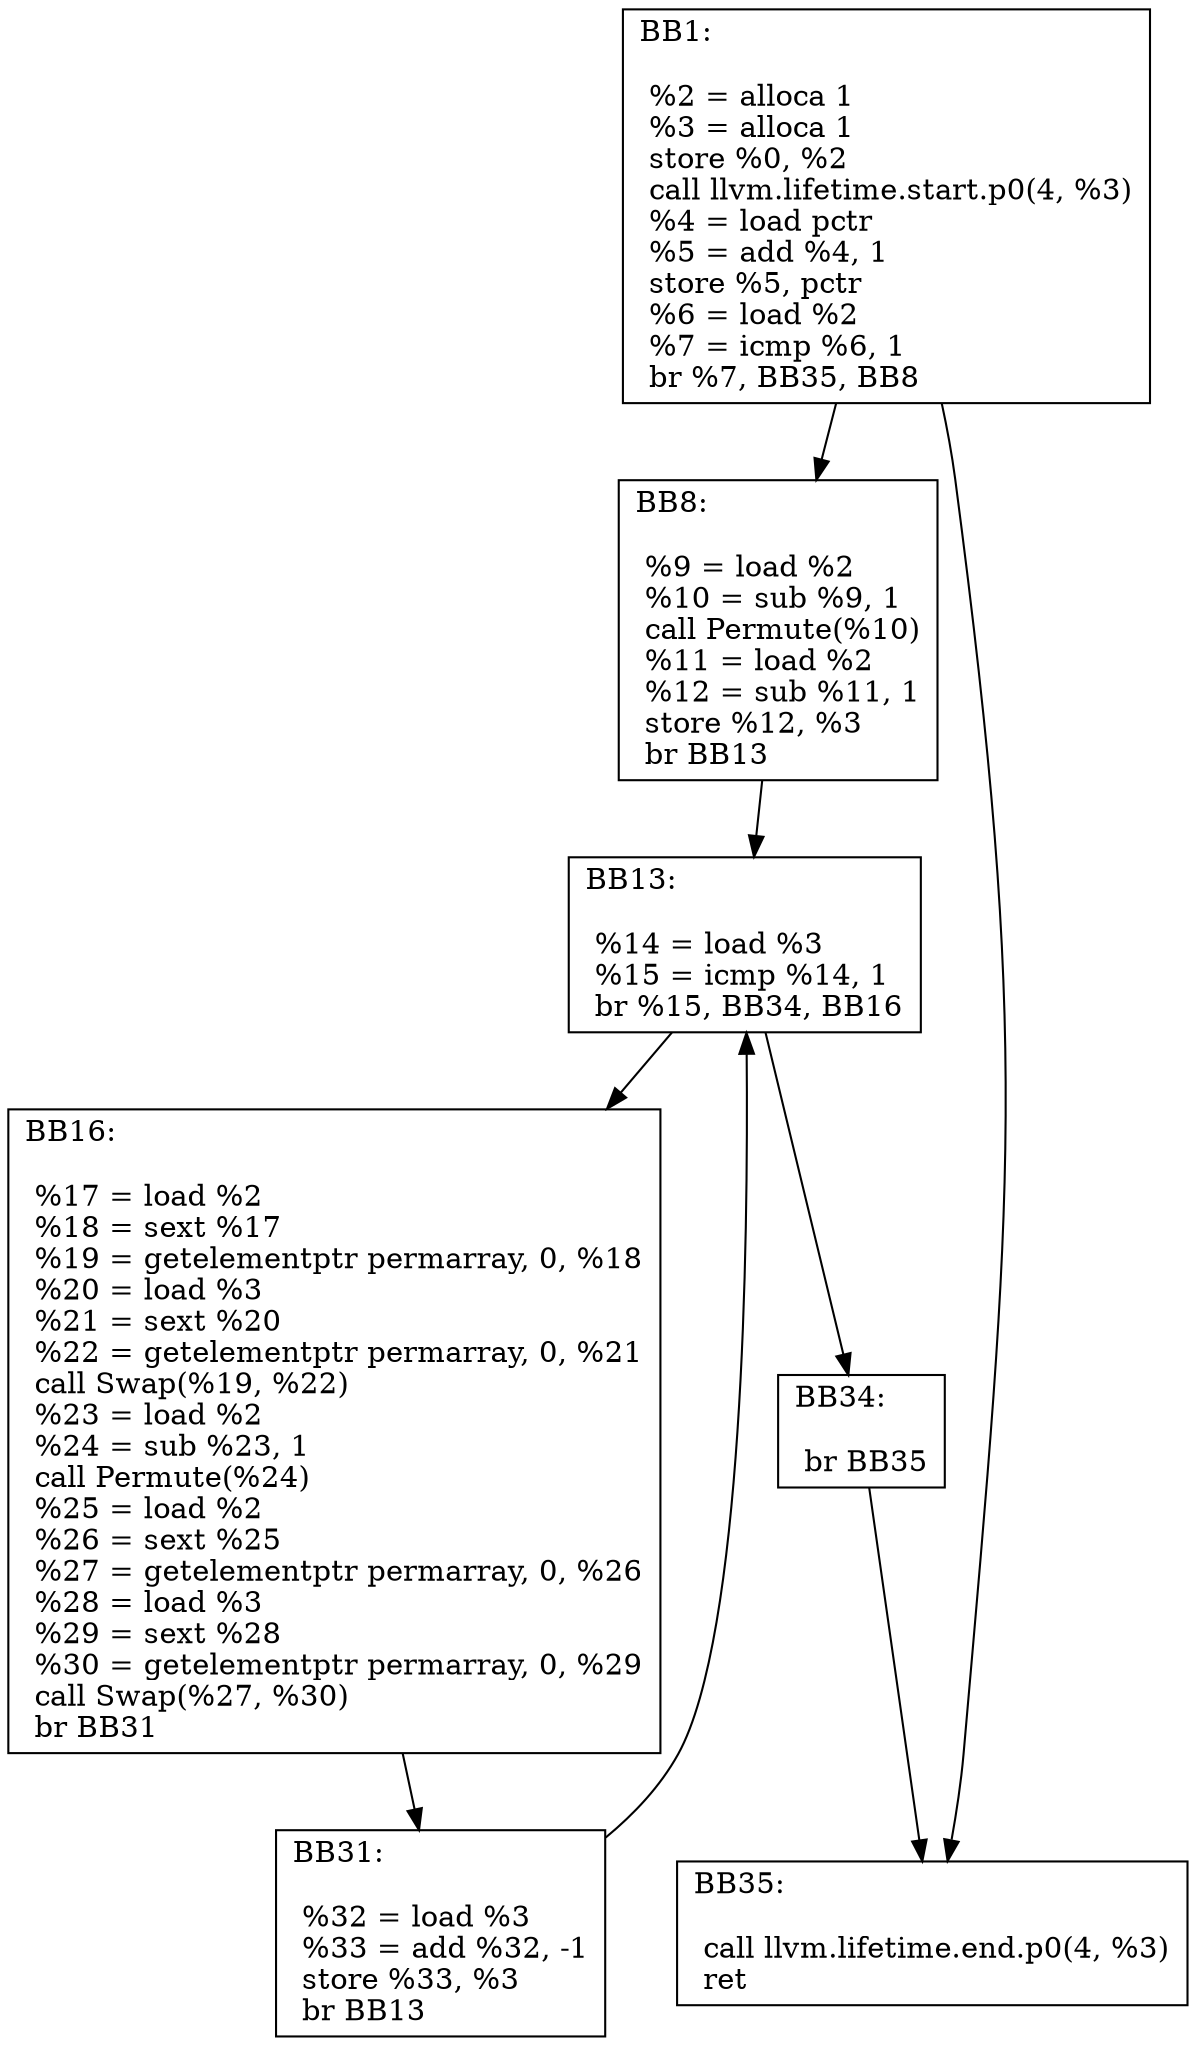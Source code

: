 digraph "CFG of Permute function"{
	BB1[shape=record,label="{BB1:\l\l
	 %2 = alloca  1\l	 %3 = alloca  1\l	 store  %0,  %2\l	 call llvm.lifetime.start.p0(4, %3)\l	 %4 = load  pctr\l	 %5 = add  %4,  1\l	 store  %5,  pctr\l	 %6 = load  %2\l	 %7 = icmp  %6,  1\l	 br %7, BB35, BB8\l	}"];
	BB1 -> BB8
	BB1 -> BB35
	BB8[shape=record,label="{BB8:\l\l
	 %9 = load  %2\l	 %10 = sub  %9,  1\l	 call Permute(%10)\l	 %11 = load  %2\l	 %12 = sub  %11,  1\l	 store  %12,  %3\l	 br BB13\l	}"];
	BB8 -> BB13
	BB13[shape=record,label="{BB13:\l\l
	 %14 = load  %3\l	 %15 = icmp  %14,  1\l	 br %15, BB34, BB16\l	}"];
	BB13 -> BB16
	BB13 -> BB34
	BB16[shape=record,label="{BB16:\l\l
	 %17 = load  %2\l	 %18 = sext  %17\l	 %19 = getelementptr  permarray,  0,  %18\l	 %20 = load  %3\l	 %21 = sext  %20\l	 %22 = getelementptr  permarray,  0,  %21\l	 call Swap(%19, %22)\l	 %23 = load  %2\l	 %24 = sub  %23,  1\l	 call Permute(%24)\l	 %25 = load  %2\l	 %26 = sext  %25\l	 %27 = getelementptr  permarray,  0,  %26\l	 %28 = load  %3\l	 %29 = sext  %28\l	 %30 = getelementptr  permarray,  0,  %29\l	 call Swap(%27, %30)\l	 br BB31\l	}"];
	BB16 -> BB31
	BB31[shape=record,label="{BB31:\l\l
	 %32 = load  %3\l	 %33 = add  %32,  -1\l	 store  %33,  %3\l	 br BB13\l	}"];
	BB31 -> BB13
	BB34[shape=record,label="{BB34:\l\l
	 br BB35\l	}"];
	BB34 -> BB35
	BB35[shape=record,label="{BB35:\l\l
	 call llvm.lifetime.end.p0(4, %3)\l	 ret \l	}"];
}
